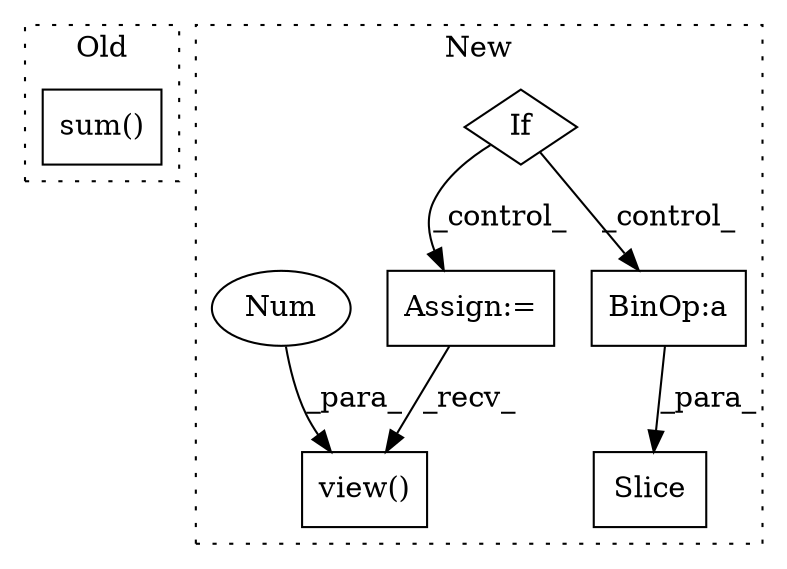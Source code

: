 digraph G {
subgraph cluster0 {
1 [label="sum()" a="75" s="2834" l="52" shape="box"];
label = "Old";
style="dotted";
}
subgraph cluster1 {
2 [label="Slice" a="80" s="3728" l="30" shape="box"];
3 [label="BinOp:a" a="82" s="3753" l="3" shape="box"];
4 [label="If" a="96" s="3496" l="3" shape="diamond"];
5 [label="Assign:=" a="68" s="3909" l="3" shape="box"];
6 [label="view()" a="75" s="4062,4092" l="12,1" shape="box"];
7 [label="Num" a="76" s="4074" l="2" shape="ellipse"];
label = "New";
style="dotted";
}
3 -> 2 [label="_para_"];
4 -> 5 [label="_control_"];
4 -> 3 [label="_control_"];
5 -> 6 [label="_recv_"];
7 -> 6 [label="_para_"];
}
